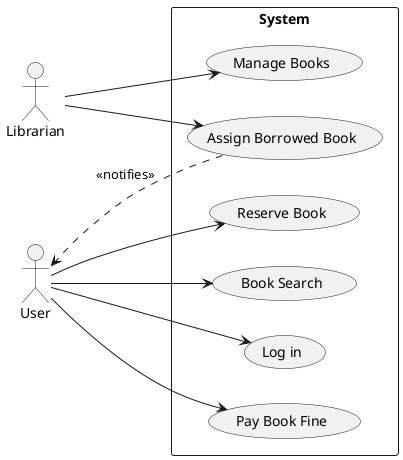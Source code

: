 @startuml
left to right direction
actor Librarian as lib
actor User as use
rectangle "System" {
(Assign Borrowed Book) as assign
(Book Search) as search
(Log in) as log
(Manage Books) as mng
(Pay Book Fine) as pay
(Reserve Book) as res
    use --> log
    use --> search
    lib --> assign
    assign ..> use : <<notifies>>
    lib --> mng
    use --> pay
    use --> res
}
@enduml